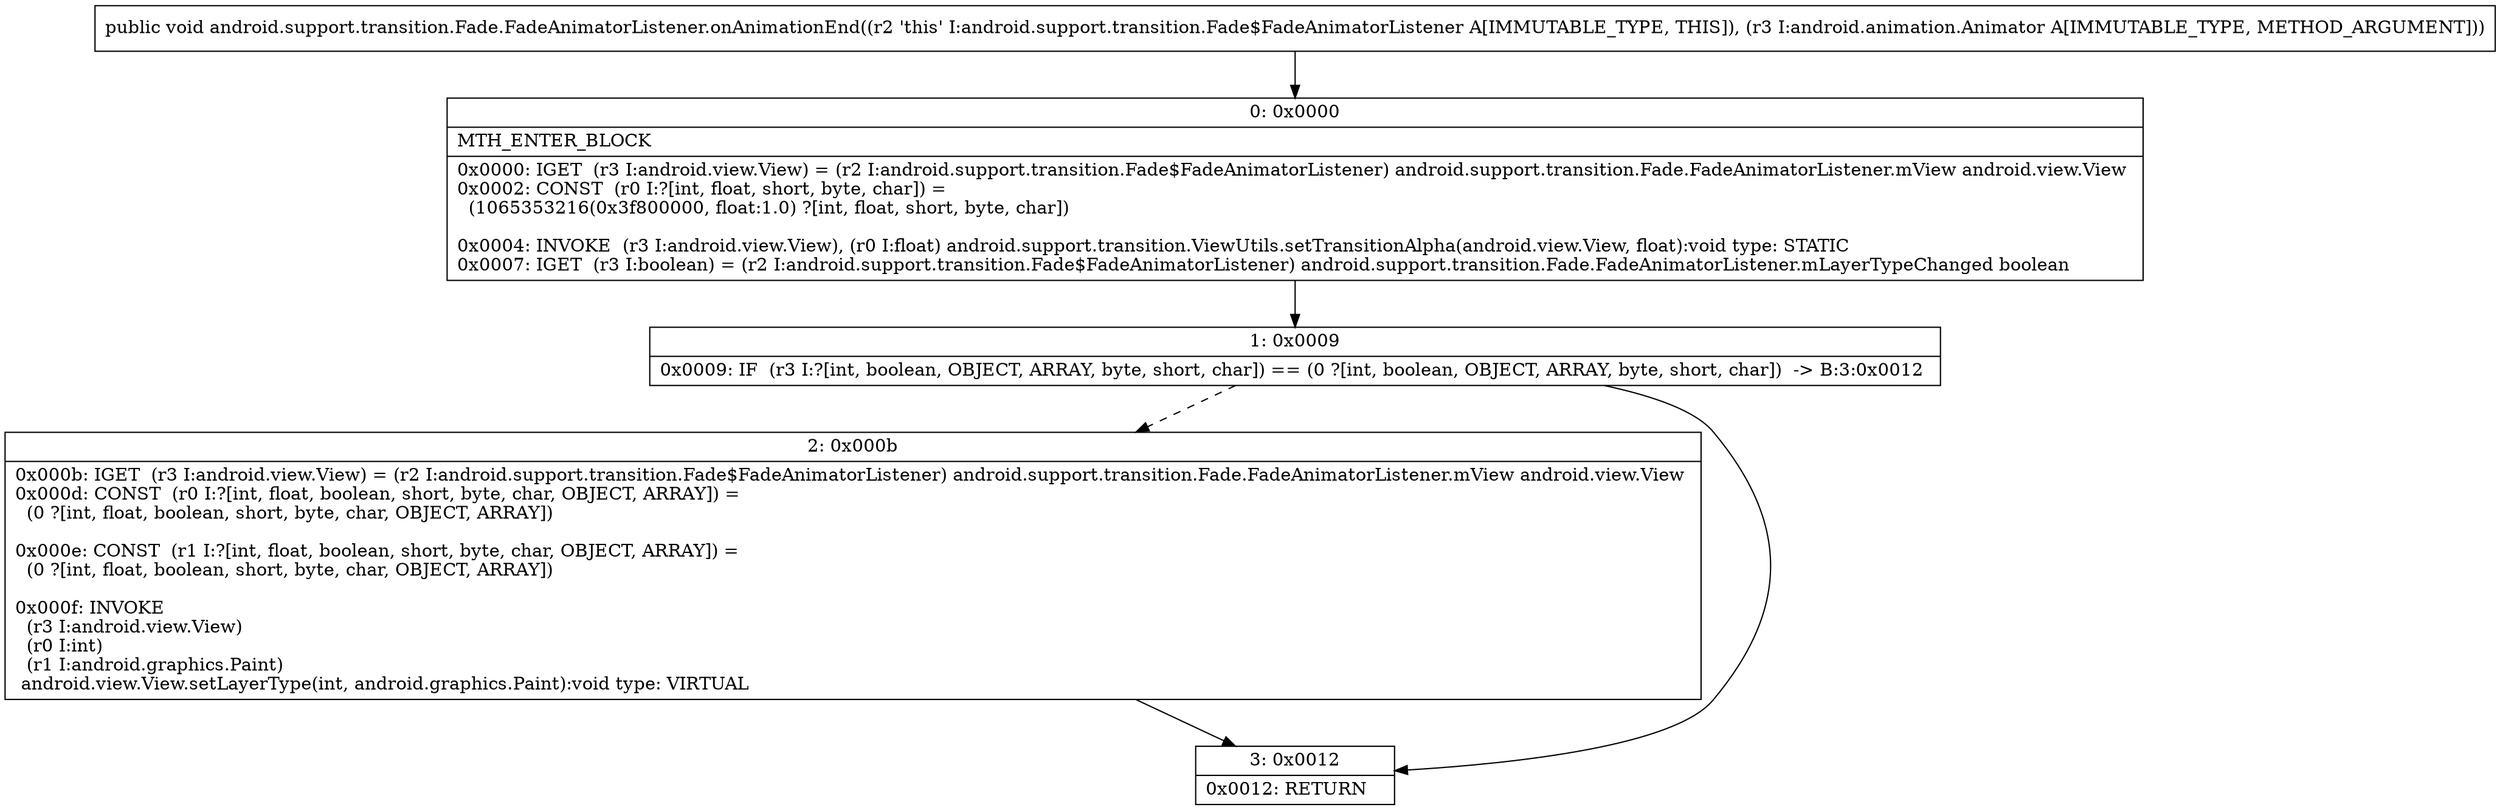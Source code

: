 digraph "CFG forandroid.support.transition.Fade.FadeAnimatorListener.onAnimationEnd(Landroid\/animation\/Animator;)V" {
Node_0 [shape=record,label="{0\:\ 0x0000|MTH_ENTER_BLOCK\l|0x0000: IGET  (r3 I:android.view.View) = (r2 I:android.support.transition.Fade$FadeAnimatorListener) android.support.transition.Fade.FadeAnimatorListener.mView android.view.View \l0x0002: CONST  (r0 I:?[int, float, short, byte, char]) = \l  (1065353216(0x3f800000, float:1.0) ?[int, float, short, byte, char])\l \l0x0004: INVOKE  (r3 I:android.view.View), (r0 I:float) android.support.transition.ViewUtils.setTransitionAlpha(android.view.View, float):void type: STATIC \l0x0007: IGET  (r3 I:boolean) = (r2 I:android.support.transition.Fade$FadeAnimatorListener) android.support.transition.Fade.FadeAnimatorListener.mLayerTypeChanged boolean \l}"];
Node_1 [shape=record,label="{1\:\ 0x0009|0x0009: IF  (r3 I:?[int, boolean, OBJECT, ARRAY, byte, short, char]) == (0 ?[int, boolean, OBJECT, ARRAY, byte, short, char])  \-\> B:3:0x0012 \l}"];
Node_2 [shape=record,label="{2\:\ 0x000b|0x000b: IGET  (r3 I:android.view.View) = (r2 I:android.support.transition.Fade$FadeAnimatorListener) android.support.transition.Fade.FadeAnimatorListener.mView android.view.View \l0x000d: CONST  (r0 I:?[int, float, boolean, short, byte, char, OBJECT, ARRAY]) = \l  (0 ?[int, float, boolean, short, byte, char, OBJECT, ARRAY])\l \l0x000e: CONST  (r1 I:?[int, float, boolean, short, byte, char, OBJECT, ARRAY]) = \l  (0 ?[int, float, boolean, short, byte, char, OBJECT, ARRAY])\l \l0x000f: INVOKE  \l  (r3 I:android.view.View)\l  (r0 I:int)\l  (r1 I:android.graphics.Paint)\l android.view.View.setLayerType(int, android.graphics.Paint):void type: VIRTUAL \l}"];
Node_3 [shape=record,label="{3\:\ 0x0012|0x0012: RETURN   \l}"];
MethodNode[shape=record,label="{public void android.support.transition.Fade.FadeAnimatorListener.onAnimationEnd((r2 'this' I:android.support.transition.Fade$FadeAnimatorListener A[IMMUTABLE_TYPE, THIS]), (r3 I:android.animation.Animator A[IMMUTABLE_TYPE, METHOD_ARGUMENT])) }"];
MethodNode -> Node_0;
Node_0 -> Node_1;
Node_1 -> Node_2[style=dashed];
Node_1 -> Node_3;
Node_2 -> Node_3;
}

